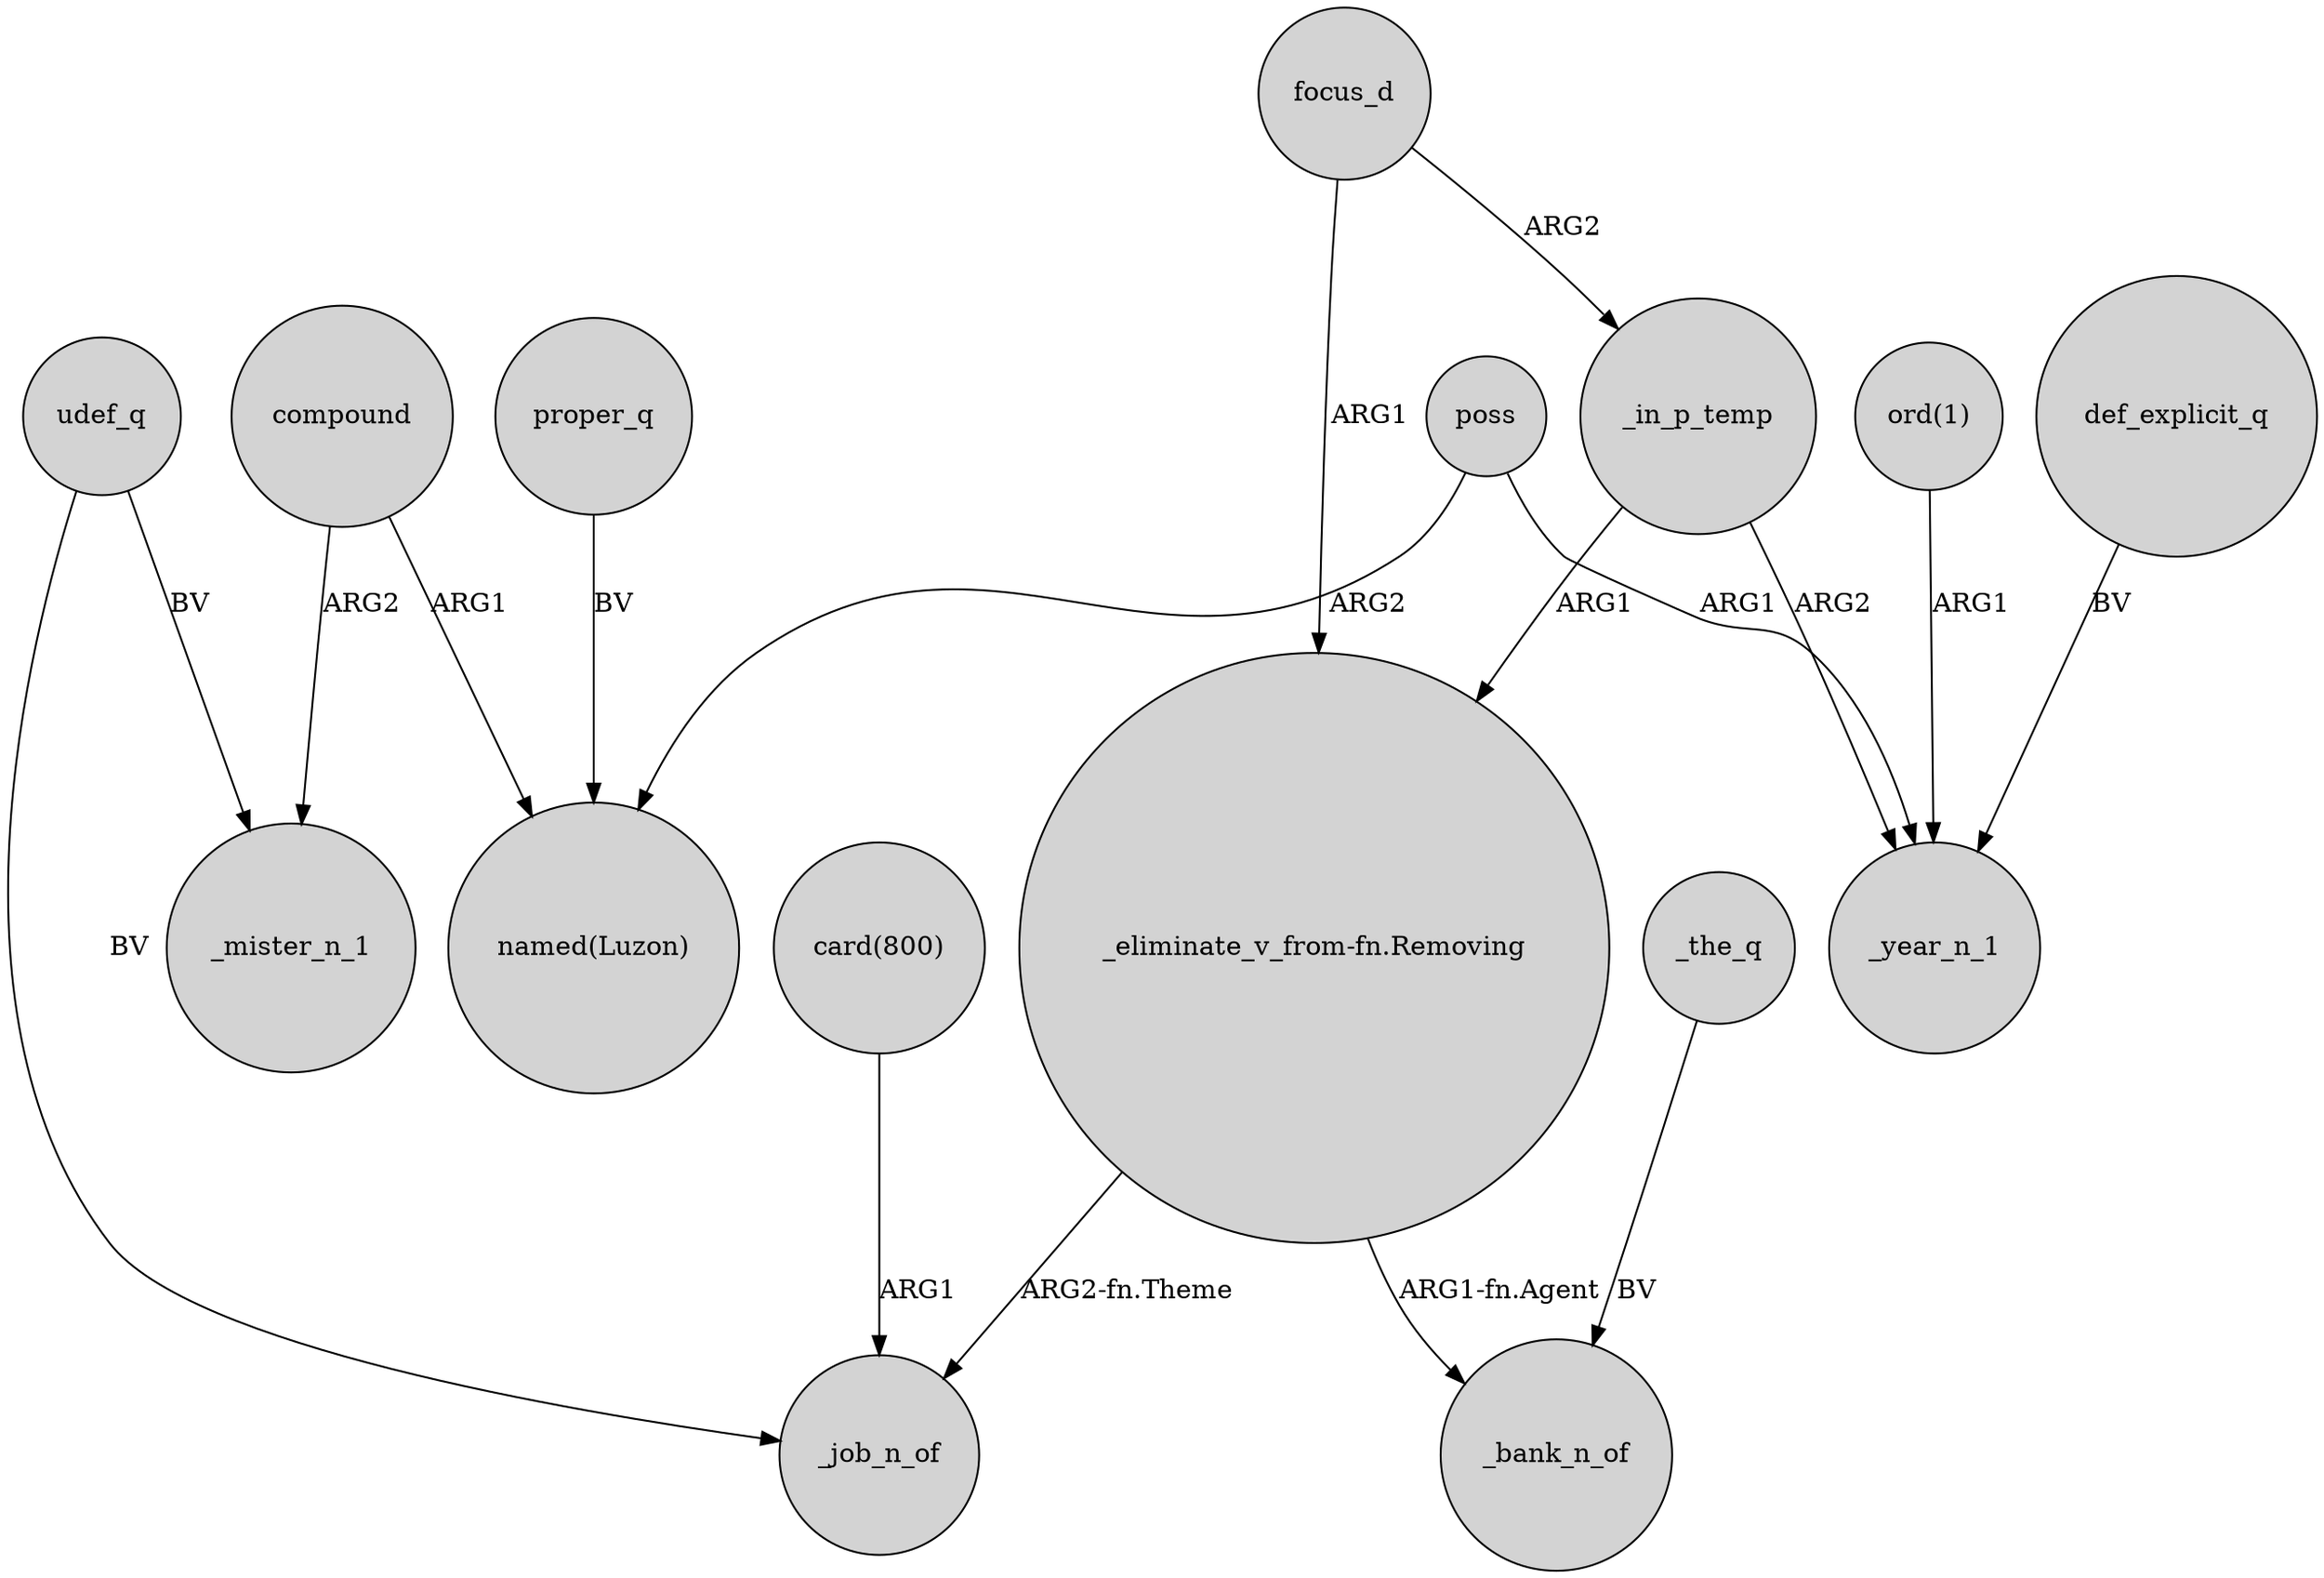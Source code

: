 digraph {
	node [shape=circle style=filled]
	udef_q -> _mister_n_1 [label=BV]
	_the_q -> _bank_n_of [label=BV]
	"_eliminate_v_from-fn.Removing" -> _bank_n_of [label="ARG1-fn.Agent"]
	focus_d -> _in_p_temp [label=ARG2]
	proper_q -> "named(Luzon)" [label=BV]
	"card(800)" -> _job_n_of [label=ARG1]
	"ord(1)" -> _year_n_1 [label=ARG1]
	poss -> "named(Luzon)" [label=ARG2]
	udef_q -> _job_n_of [label=BV]
	_in_p_temp -> "_eliminate_v_from-fn.Removing" [label=ARG1]
	compound -> "named(Luzon)" [label=ARG1]
	focus_d -> "_eliminate_v_from-fn.Removing" [label=ARG1]
	poss -> _year_n_1 [label=ARG1]
	"_eliminate_v_from-fn.Removing" -> _job_n_of [label="ARG2-fn.Theme"]
	compound -> _mister_n_1 [label=ARG2]
	_in_p_temp -> _year_n_1 [label=ARG2]
	def_explicit_q -> _year_n_1 [label=BV]
}
